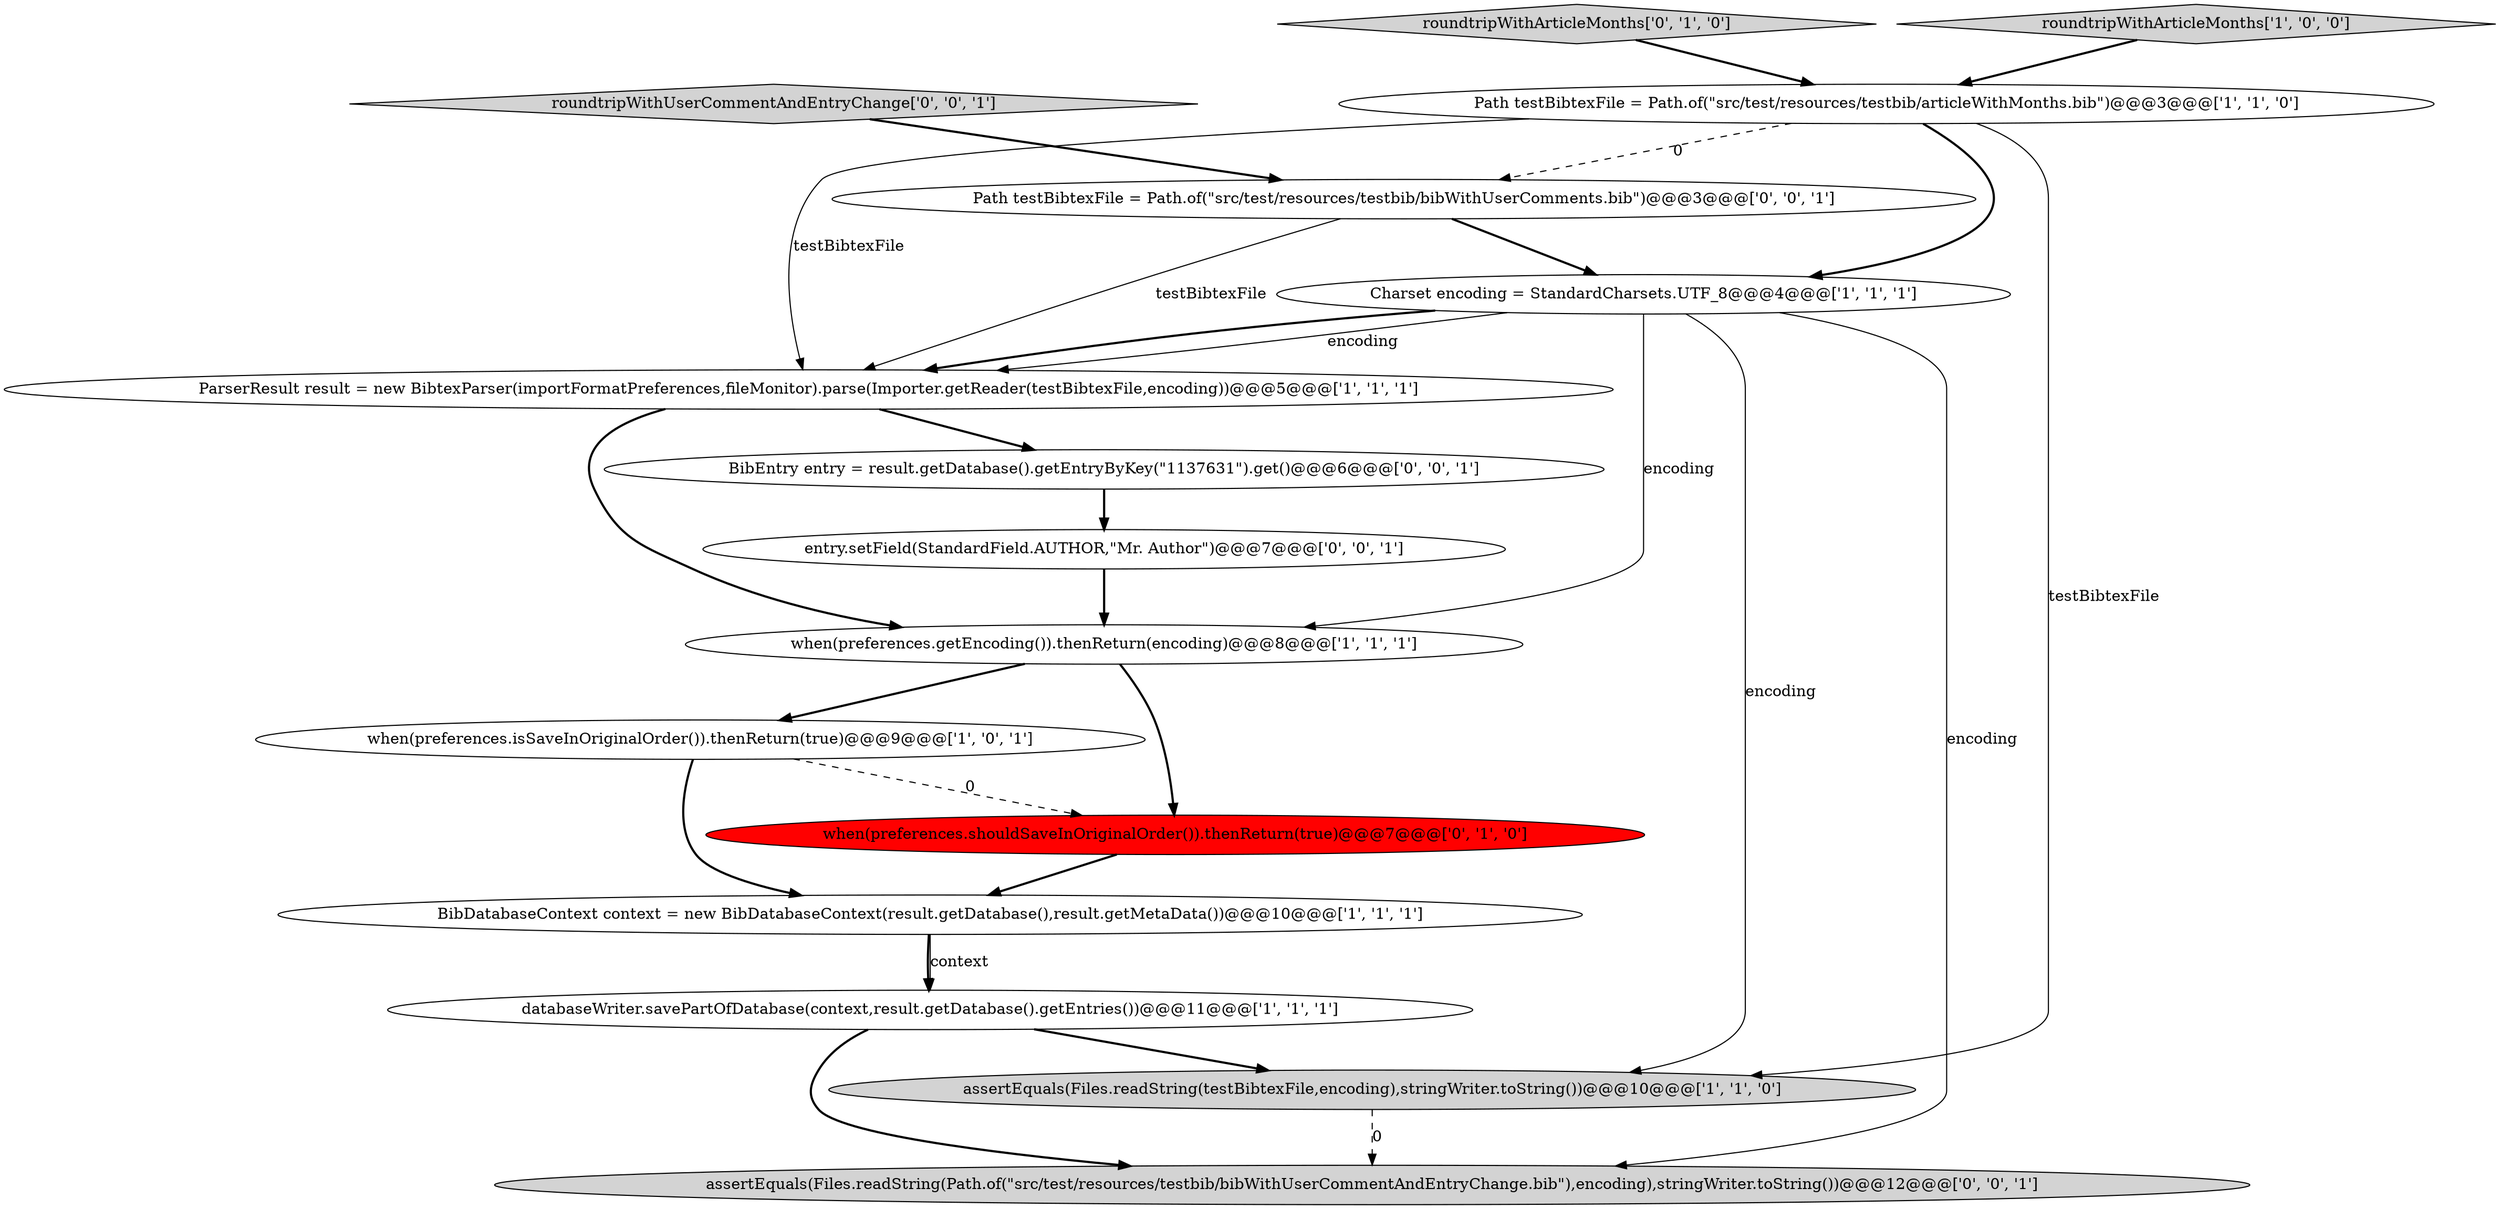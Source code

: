 digraph {
15 [style = filled, label = "roundtripWithUserCommentAndEntryChange['0', '0', '1']", fillcolor = lightgray, shape = diamond image = "AAA0AAABBB3BBB"];
10 [style = filled, label = "roundtripWithArticleMonths['0', '1', '0']", fillcolor = lightgray, shape = diamond image = "AAA0AAABBB2BBB"];
9 [style = filled, label = "when(preferences.shouldSaveInOriginalOrder()).thenReturn(true)@@@7@@@['0', '1', '0']", fillcolor = red, shape = ellipse image = "AAA1AAABBB2BBB"];
11 [style = filled, label = "assertEquals(Files.readString(Path.of(\"src/test/resources/testbib/bibWithUserCommentAndEntryChange.bib\"),encoding),stringWriter.toString())@@@12@@@['0', '0', '1']", fillcolor = lightgray, shape = ellipse image = "AAA0AAABBB3BBB"];
12 [style = filled, label = "entry.setField(StandardField.AUTHOR,\"Mr. Author\")@@@7@@@['0', '0', '1']", fillcolor = white, shape = ellipse image = "AAA0AAABBB3BBB"];
6 [style = filled, label = "when(preferences.getEncoding()).thenReturn(encoding)@@@8@@@['1', '1', '1']", fillcolor = white, shape = ellipse image = "AAA0AAABBB1BBB"];
2 [style = filled, label = "Path testBibtexFile = Path.of(\"src/test/resources/testbib/articleWithMonths.bib\")@@@3@@@['1', '1', '0']", fillcolor = white, shape = ellipse image = "AAA0AAABBB1BBB"];
4 [style = filled, label = "when(preferences.isSaveInOriginalOrder()).thenReturn(true)@@@9@@@['1', '0', '1']", fillcolor = white, shape = ellipse image = "AAA0AAABBB1BBB"];
7 [style = filled, label = "databaseWriter.savePartOfDatabase(context,result.getDatabase().getEntries())@@@11@@@['1', '1', '1']", fillcolor = white, shape = ellipse image = "AAA0AAABBB1BBB"];
5 [style = filled, label = "BibDatabaseContext context = new BibDatabaseContext(result.getDatabase(),result.getMetaData())@@@10@@@['1', '1', '1']", fillcolor = white, shape = ellipse image = "AAA0AAABBB1BBB"];
8 [style = filled, label = "ParserResult result = new BibtexParser(importFormatPreferences,fileMonitor).parse(Importer.getReader(testBibtexFile,encoding))@@@5@@@['1', '1', '1']", fillcolor = white, shape = ellipse image = "AAA0AAABBB1BBB"];
14 [style = filled, label = "Path testBibtexFile = Path.of(\"src/test/resources/testbib/bibWithUserComments.bib\")@@@3@@@['0', '0', '1']", fillcolor = white, shape = ellipse image = "AAA0AAABBB3BBB"];
0 [style = filled, label = "assertEquals(Files.readString(testBibtexFile,encoding),stringWriter.toString())@@@10@@@['1', '1', '0']", fillcolor = lightgray, shape = ellipse image = "AAA0AAABBB1BBB"];
13 [style = filled, label = "BibEntry entry = result.getDatabase().getEntryByKey(\"1137631\").get()@@@6@@@['0', '0', '1']", fillcolor = white, shape = ellipse image = "AAA0AAABBB3BBB"];
3 [style = filled, label = "Charset encoding = StandardCharsets.UTF_8@@@4@@@['1', '1', '1']", fillcolor = white, shape = ellipse image = "AAA0AAABBB1BBB"];
1 [style = filled, label = "roundtripWithArticleMonths['1', '0', '0']", fillcolor = lightgray, shape = diamond image = "AAA0AAABBB1BBB"];
14->3 [style = bold, label=""];
7->11 [style = bold, label=""];
3->8 [style = solid, label="encoding"];
3->6 [style = solid, label="encoding"];
3->11 [style = solid, label="encoding"];
15->14 [style = bold, label=""];
2->3 [style = bold, label=""];
8->6 [style = bold, label=""];
7->0 [style = bold, label=""];
5->7 [style = solid, label="context"];
2->8 [style = solid, label="testBibtexFile"];
0->11 [style = dashed, label="0"];
12->6 [style = bold, label=""];
2->0 [style = solid, label="testBibtexFile"];
6->4 [style = bold, label=""];
4->9 [style = dashed, label="0"];
13->12 [style = bold, label=""];
2->14 [style = dashed, label="0"];
3->8 [style = bold, label=""];
3->0 [style = solid, label="encoding"];
9->5 [style = bold, label=""];
5->7 [style = bold, label=""];
14->8 [style = solid, label="testBibtexFile"];
10->2 [style = bold, label=""];
1->2 [style = bold, label=""];
6->9 [style = bold, label=""];
4->5 [style = bold, label=""];
8->13 [style = bold, label=""];
}
